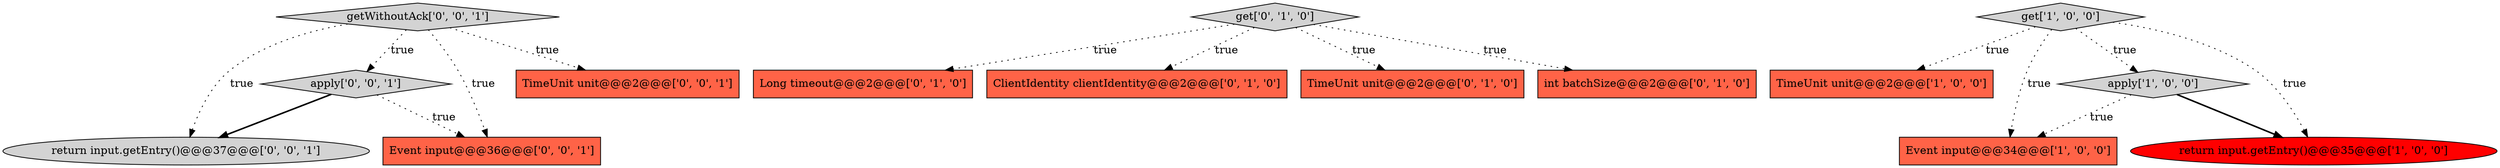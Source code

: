 digraph {
10 [style = filled, label = "getWithoutAck['0', '0', '1']", fillcolor = lightgray, shape = diamond image = "AAA0AAABBB3BBB"];
14 [style = filled, label = "apply['0', '0', '1']", fillcolor = lightgray, shape = diamond image = "AAA0AAABBB3BBB"];
6 [style = filled, label = "get['0', '1', '0']", fillcolor = lightgray, shape = diamond image = "AAA0AAABBB2BBB"];
13 [style = filled, label = "return input.getEntry()@@@37@@@['0', '0', '1']", fillcolor = lightgray, shape = ellipse image = "AAA0AAABBB3BBB"];
11 [style = filled, label = "Event input@@@36@@@['0', '0', '1']", fillcolor = tomato, shape = box image = "AAA0AAABBB3BBB"];
4 [style = filled, label = "TimeUnit unit@@@2@@@['1', '0', '0']", fillcolor = tomato, shape = box image = "AAA0AAABBB1BBB"];
9 [style = filled, label = "Long timeout@@@2@@@['0', '1', '0']", fillcolor = tomato, shape = box image = "AAA0AAABBB2BBB"];
5 [style = filled, label = "ClientIdentity clientIdentity@@@2@@@['0', '1', '0']", fillcolor = tomato, shape = box image = "AAA0AAABBB2BBB"];
8 [style = filled, label = "TimeUnit unit@@@2@@@['0', '1', '0']", fillcolor = tomato, shape = box image = "AAA0AAABBB2BBB"];
3 [style = filled, label = "Event input@@@34@@@['1', '0', '0']", fillcolor = tomato, shape = box image = "AAA0AAABBB1BBB"];
7 [style = filled, label = "int batchSize@@@2@@@['0', '1', '0']", fillcolor = tomato, shape = box image = "AAA0AAABBB2BBB"];
12 [style = filled, label = "TimeUnit unit@@@2@@@['0', '0', '1']", fillcolor = tomato, shape = box image = "AAA0AAABBB3BBB"];
2 [style = filled, label = "get['1', '0', '0']", fillcolor = lightgray, shape = diamond image = "AAA0AAABBB1BBB"];
0 [style = filled, label = "apply['1', '0', '0']", fillcolor = lightgray, shape = diamond image = "AAA0AAABBB1BBB"];
1 [style = filled, label = "return input.getEntry()@@@35@@@['1', '0', '0']", fillcolor = red, shape = ellipse image = "AAA1AAABBB1BBB"];
2->3 [style = dotted, label="true"];
14->11 [style = dotted, label="true"];
10->12 [style = dotted, label="true"];
0->3 [style = dotted, label="true"];
2->0 [style = dotted, label="true"];
14->13 [style = bold, label=""];
10->13 [style = dotted, label="true"];
6->9 [style = dotted, label="true"];
10->11 [style = dotted, label="true"];
2->1 [style = dotted, label="true"];
6->8 [style = dotted, label="true"];
0->1 [style = bold, label=""];
2->4 [style = dotted, label="true"];
6->5 [style = dotted, label="true"];
10->14 [style = dotted, label="true"];
6->7 [style = dotted, label="true"];
}
